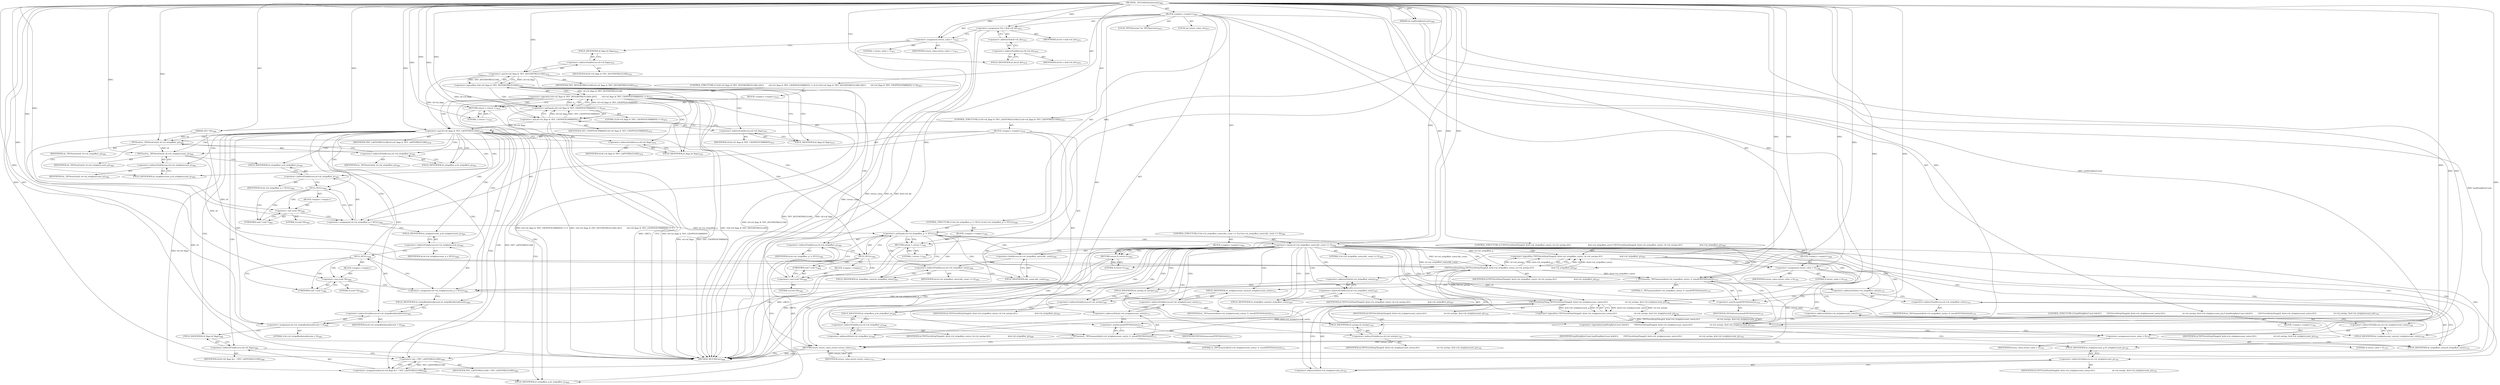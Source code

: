 digraph "_TIFFFillStrilesInternal" {  
"98545" [label = <(METHOD,_TIFFFillStrilesInternal)<SUB>7668</SUB>> ]
"98546" [label = <(PARAM,TIFF *tif)<SUB>7668</SUB>> ]
"98547" [label = <(PARAM,int loadStripByteCount)<SUB>7668</SUB>> ]
"98548" [label = <(BLOCK,&lt;empty&gt;,&lt;empty&gt;)<SUB>7669</SUB>> ]
"98549" [label = <(LOCAL,TIFFDirectory* td: TIFFDirectory)<SUB>7670</SUB>> ]
"98550" [label = <(&lt;operator&gt;.assignment,*td = &amp;tif-&gt;tif_dir)<SUB>7670</SUB>> ]
"98551" [label = <(IDENTIFIER,td,*td = &amp;tif-&gt;tif_dir)<SUB>7670</SUB>> ]
"98552" [label = <(&lt;operator&gt;.addressOf,&amp;tif-&gt;tif_dir)<SUB>7670</SUB>> ]
"98553" [label = <(&lt;operator&gt;.indirectFieldAccess,tif-&gt;tif_dir)<SUB>7670</SUB>> ]
"98554" [label = <(IDENTIFIER,tif,*td = &amp;tif-&gt;tif_dir)<SUB>7670</SUB>> ]
"98555" [label = <(FIELD_IDENTIFIER,tif_dir,tif_dir)<SUB>7670</SUB>> ]
"98556" [label = <(LOCAL,int return_value: int)<SUB>7671</SUB>> ]
"98557" [label = <(&lt;operator&gt;.assignment,return_value = 1)<SUB>7671</SUB>> ]
"98558" [label = <(IDENTIFIER,return_value,return_value = 1)<SUB>7671</SUB>> ]
"98559" [label = <(LITERAL,1,return_value = 1)<SUB>7671</SUB>> ]
"98560" [label = <(CONTROL_STRUCTURE,if (!(tif-&gt;tif_flags &amp; TIFF_DEFERSTRILELOAD) ||\012        (tif-&gt;tif_flags &amp; TIFF_CHOPPEDUPARRAYS) != 0),if (!(tif-&gt;tif_flags &amp; TIFF_DEFERSTRILELOAD) ||\012        (tif-&gt;tif_flags &amp; TIFF_CHOPPEDUPARRAYS) != 0))<SUB>7674</SUB>> ]
"98561" [label = <(&lt;operator&gt;.logicalOr,!(tif-&gt;tif_flags &amp; TIFF_DEFERSTRILELOAD) ||\012        (tif-&gt;tif_flags &amp; TIFF_CHOPPEDUPARRAYS) != 0)<SUB>7674</SUB>> ]
"98562" [label = <(&lt;operator&gt;.logicalNot,!(tif-&gt;tif_flags &amp; TIFF_DEFERSTRILELOAD))<SUB>7674</SUB>> ]
"98563" [label = <(&lt;operator&gt;.and,tif-&gt;tif_flags &amp; TIFF_DEFERSTRILELOAD)<SUB>7674</SUB>> ]
"98564" [label = <(&lt;operator&gt;.indirectFieldAccess,tif-&gt;tif_flags)<SUB>7674</SUB>> ]
"98565" [label = <(IDENTIFIER,tif,tif-&gt;tif_flags &amp; TIFF_DEFERSTRILELOAD)<SUB>7674</SUB>> ]
"98566" [label = <(FIELD_IDENTIFIER,tif_flags,tif_flags)<SUB>7674</SUB>> ]
"98567" [label = <(IDENTIFIER,TIFF_DEFERSTRILELOAD,tif-&gt;tif_flags &amp; TIFF_DEFERSTRILELOAD)<SUB>7674</SUB>> ]
"98568" [label = <(&lt;operator&gt;.notEquals,(tif-&gt;tif_flags &amp; TIFF_CHOPPEDUPARRAYS) != 0)<SUB>7675</SUB>> ]
"98569" [label = <(&lt;operator&gt;.and,tif-&gt;tif_flags &amp; TIFF_CHOPPEDUPARRAYS)<SUB>7675</SUB>> ]
"98570" [label = <(&lt;operator&gt;.indirectFieldAccess,tif-&gt;tif_flags)<SUB>7675</SUB>> ]
"98571" [label = <(IDENTIFIER,tif,tif-&gt;tif_flags &amp; TIFF_CHOPPEDUPARRAYS)<SUB>7675</SUB>> ]
"98572" [label = <(FIELD_IDENTIFIER,tif_flags,tif_flags)<SUB>7675</SUB>> ]
"98573" [label = <(IDENTIFIER,TIFF_CHOPPEDUPARRAYS,tif-&gt;tif_flags &amp; TIFF_CHOPPEDUPARRAYS)<SUB>7675</SUB>> ]
"98574" [label = <(LITERAL,0,(tif-&gt;tif_flags &amp; TIFF_CHOPPEDUPARRAYS) != 0)<SUB>7675</SUB>> ]
"98575" [label = <(BLOCK,&lt;empty&gt;,&lt;empty&gt;)<SUB>7676</SUB>> ]
"98576" [label = <(RETURN,return 1;,return 1;)<SUB>7676</SUB>> ]
"98577" [label = <(LITERAL,1,return 1;)<SUB>7676</SUB>> ]
"98578" [label = <(CONTROL_STRUCTURE,if (tif-&gt;tif_flags &amp; TIFF_LAZYSTRILELOAD),if (tif-&gt;tif_flags &amp; TIFF_LAZYSTRILELOAD))<SUB>7678</SUB>> ]
"98579" [label = <(&lt;operator&gt;.and,tif-&gt;tif_flags &amp; TIFF_LAZYSTRILELOAD)<SUB>7678</SUB>> ]
"98580" [label = <(&lt;operator&gt;.indirectFieldAccess,tif-&gt;tif_flags)<SUB>7678</SUB>> ]
"98581" [label = <(IDENTIFIER,tif,tif-&gt;tif_flags &amp; TIFF_LAZYSTRILELOAD)<SUB>7678</SUB>> ]
"98582" [label = <(FIELD_IDENTIFIER,tif_flags,tif_flags)<SUB>7678</SUB>> ]
"98583" [label = <(IDENTIFIER,TIFF_LAZYSTRILELOAD,tif-&gt;tif_flags &amp; TIFF_LAZYSTRILELOAD)<SUB>7678</SUB>> ]
"98584" [label = <(BLOCK,&lt;empty&gt;,&lt;empty&gt;)<SUB>7679</SUB>> ]
"98585" [label = <(_TIFFfreeExt,_TIFFfreeExt(tif, td-&gt;td_stripoffset_p))<SUB>7681</SUB>> ]
"98586" [label = <(IDENTIFIER,tif,_TIFFfreeExt(tif, td-&gt;td_stripoffset_p))<SUB>7681</SUB>> ]
"98587" [label = <(&lt;operator&gt;.indirectFieldAccess,td-&gt;td_stripoffset_p)<SUB>7681</SUB>> ]
"98588" [label = <(IDENTIFIER,td,_TIFFfreeExt(tif, td-&gt;td_stripoffset_p))<SUB>7681</SUB>> ]
"98589" [label = <(FIELD_IDENTIFIER,td_stripoffset_p,td_stripoffset_p)<SUB>7681</SUB>> ]
"98590" [label = <(_TIFFfreeExt,_TIFFfreeExt(tif, td-&gt;td_stripbytecount_p))<SUB>7682</SUB>> ]
"98591" [label = <(IDENTIFIER,tif,_TIFFfreeExt(tif, td-&gt;td_stripbytecount_p))<SUB>7682</SUB>> ]
"98592" [label = <(&lt;operator&gt;.indirectFieldAccess,td-&gt;td_stripbytecount_p)<SUB>7682</SUB>> ]
"98593" [label = <(IDENTIFIER,td,_TIFFfreeExt(tif, td-&gt;td_stripbytecount_p))<SUB>7682</SUB>> ]
"98594" [label = <(FIELD_IDENTIFIER,td_stripbytecount_p,td_stripbytecount_p)<SUB>7682</SUB>> ]
"98595" [label = <(&lt;operator&gt;.assignment,td-&gt;td_stripoffset_p = NULL)<SUB>7683</SUB>> ]
"98596" [label = <(&lt;operator&gt;.indirectFieldAccess,td-&gt;td_stripoffset_p)<SUB>7683</SUB>> ]
"98597" [label = <(IDENTIFIER,td,td-&gt;td_stripoffset_p = NULL)<SUB>7683</SUB>> ]
"98598" [label = <(FIELD_IDENTIFIER,td_stripoffset_p,td_stripoffset_p)<SUB>7683</SUB>> ]
"98599" [label = <(NULL,NULL)<SUB>7683</SUB>> ]
"98600" [label = <(BLOCK,&lt;empty&gt;,&lt;empty&gt;)> ]
"98601" [label = <(&lt;operator&gt;.cast,(void *)0)<SUB>7683</SUB>> ]
"98602" [label = <(UNKNOWN,void *,void *)<SUB>7683</SUB>> ]
"98603" [label = <(LITERAL,0,(void *)0)<SUB>7683</SUB>> ]
"98604" [label = <(&lt;operator&gt;.assignment,td-&gt;td_stripbytecount_p = NULL)<SUB>7684</SUB>> ]
"98605" [label = <(&lt;operator&gt;.indirectFieldAccess,td-&gt;td_stripbytecount_p)<SUB>7684</SUB>> ]
"98606" [label = <(IDENTIFIER,td,td-&gt;td_stripbytecount_p = NULL)<SUB>7684</SUB>> ]
"98607" [label = <(FIELD_IDENTIFIER,td_stripbytecount_p,td_stripbytecount_p)<SUB>7684</SUB>> ]
"98608" [label = <(NULL,NULL)<SUB>7684</SUB>> ]
"98609" [label = <(BLOCK,&lt;empty&gt;,&lt;empty&gt;)> ]
"98610" [label = <(&lt;operator&gt;.cast,(void *)0)<SUB>7684</SUB>> ]
"98611" [label = <(UNKNOWN,void *,void *)<SUB>7684</SUB>> ]
"98612" [label = <(LITERAL,0,(void *)0)<SUB>7684</SUB>> ]
"98613" [label = <(&lt;operator&gt;.assignment,td-&gt;td_stripoffsetbyteallocsize = 0)<SUB>7685</SUB>> ]
"98614" [label = <(&lt;operator&gt;.indirectFieldAccess,td-&gt;td_stripoffsetbyteallocsize)<SUB>7685</SUB>> ]
"98615" [label = <(IDENTIFIER,td,td-&gt;td_stripoffsetbyteallocsize = 0)<SUB>7685</SUB>> ]
"98616" [label = <(FIELD_IDENTIFIER,td_stripoffsetbyteallocsize,td_stripoffsetbyteallocsize)<SUB>7685</SUB>> ]
"98617" [label = <(LITERAL,0,td-&gt;td_stripoffsetbyteallocsize = 0)<SUB>7685</SUB>> ]
"98618" [label = <(&lt;operators&gt;.assignmentAnd,tif-&gt;tif_flags &amp;= ~TIFF_LAZYSTRILELOAD)<SUB>7686</SUB>> ]
"98619" [label = <(&lt;operator&gt;.indirectFieldAccess,tif-&gt;tif_flags)<SUB>7686</SUB>> ]
"98620" [label = <(IDENTIFIER,tif,tif-&gt;tif_flags &amp;= ~TIFF_LAZYSTRILELOAD)<SUB>7686</SUB>> ]
"98621" [label = <(FIELD_IDENTIFIER,tif_flags,tif_flags)<SUB>7686</SUB>> ]
"98622" [label = <(&lt;operator&gt;.not,~TIFF_LAZYSTRILELOAD)<SUB>7686</SUB>> ]
"98623" [label = <(IDENTIFIER,TIFF_LAZYSTRILELOAD,~TIFF_LAZYSTRILELOAD)<SUB>7686</SUB>> ]
"98624" [label = <(CONTROL_STRUCTURE,if (td-&gt;td_stripoffset_p != NULL),if (td-&gt;td_stripoffset_p != NULL))<SUB>7690</SUB>> ]
"98625" [label = <(&lt;operator&gt;.notEquals,td-&gt;td_stripoffset_p != NULL)<SUB>7690</SUB>> ]
"98626" [label = <(&lt;operator&gt;.indirectFieldAccess,td-&gt;td_stripoffset_p)<SUB>7690</SUB>> ]
"98627" [label = <(IDENTIFIER,td,td-&gt;td_stripoffset_p != NULL)<SUB>7690</SUB>> ]
"98628" [label = <(FIELD_IDENTIFIER,td_stripoffset_p,td_stripoffset_p)<SUB>7690</SUB>> ]
"98629" [label = <(NULL,NULL)<SUB>7690</SUB>> ]
"98630" [label = <(BLOCK,&lt;empty&gt;,&lt;empty&gt;)> ]
"98631" [label = <(&lt;operator&gt;.cast,(void *)0)<SUB>7690</SUB>> ]
"98632" [label = <(UNKNOWN,void *,void *)<SUB>7690</SUB>> ]
"98633" [label = <(LITERAL,0,(void *)0)<SUB>7690</SUB>> ]
"98634" [label = <(BLOCK,&lt;empty&gt;,&lt;empty&gt;)<SUB>7691</SUB>> ]
"98635" [label = <(RETURN,return 1;,return 1;)<SUB>7691</SUB>> ]
"98636" [label = <(LITERAL,1,return 1;)<SUB>7691</SUB>> ]
"98637" [label = <(CONTROL_STRUCTURE,if (td-&gt;td_stripoffset_entry.tdir_count == 0),if (td-&gt;td_stripoffset_entry.tdir_count == 0))<SUB>7694</SUB>> ]
"98638" [label = <(&lt;operator&gt;.equals,td-&gt;td_stripoffset_entry.tdir_count == 0)<SUB>7694</SUB>> ]
"98639" [label = <(&lt;operator&gt;.fieldAccess,td-&gt;td_stripoffset_entry.tdir_count)<SUB>7694</SUB>> ]
"98640" [label = <(&lt;operator&gt;.indirectFieldAccess,td-&gt;td_stripoffset_entry)<SUB>7694</SUB>> ]
"98641" [label = <(IDENTIFIER,td,td-&gt;td_stripoffset_entry.tdir_count == 0)<SUB>7694</SUB>> ]
"98642" [label = <(FIELD_IDENTIFIER,td_stripoffset_entry,td_stripoffset_entry)<SUB>7694</SUB>> ]
"98643" [label = <(FIELD_IDENTIFIER,tdir_count,tdir_count)<SUB>7694</SUB>> ]
"98644" [label = <(LITERAL,0,td-&gt;td_stripoffset_entry.tdir_count == 0)<SUB>7694</SUB>> ]
"98645" [label = <(BLOCK,&lt;empty&gt;,&lt;empty&gt;)<SUB>7695</SUB>> ]
"98646" [label = <(RETURN,return 0;,return 0;)<SUB>7695</SUB>> ]
"98647" [label = <(LITERAL,0,return 0;)<SUB>7695</SUB>> ]
"98648" [label = <(CONTROL_STRUCTURE,if (!TIFFFetchStripThing(tif, &amp;(td-&gt;td_stripoffset_entry), td-&gt;td_nstrips,\012                             &amp;td-&gt;td_stripoffset_p)),if (!TIFFFetchStripThing(tif, &amp;(td-&gt;td_stripoffset_entry), td-&gt;td_nstrips,\012                             &amp;td-&gt;td_stripoffset_p)))<SUB>7697</SUB>> ]
"98649" [label = <(&lt;operator&gt;.logicalNot,!TIFFFetchStripThing(tif, &amp;(td-&gt;td_stripoffset_entry), td-&gt;td_nstrips,\012                             &amp;td-&gt;td_stripoffset_p))<SUB>7697</SUB>> ]
"98650" [label = <(TIFFFetchStripThing,TIFFFetchStripThing(tif, &amp;(td-&gt;td_stripoffset_entry), td-&gt;td_nstrips,\012                             &amp;td-&gt;td_stripoffset_p))<SUB>7697</SUB>> ]
"98651" [label = <(IDENTIFIER,tif,TIFFFetchStripThing(tif, &amp;(td-&gt;td_stripoffset_entry), td-&gt;td_nstrips,\012                             &amp;td-&gt;td_stripoffset_p))<SUB>7697</SUB>> ]
"98652" [label = <(&lt;operator&gt;.addressOf,&amp;(td-&gt;td_stripoffset_entry))<SUB>7697</SUB>> ]
"98653" [label = <(&lt;operator&gt;.indirectFieldAccess,td-&gt;td_stripoffset_entry)<SUB>7697</SUB>> ]
"98654" [label = <(IDENTIFIER,td,TIFFFetchStripThing(tif, &amp;(td-&gt;td_stripoffset_entry), td-&gt;td_nstrips,\012                             &amp;td-&gt;td_stripoffset_p))<SUB>7697</SUB>> ]
"98655" [label = <(FIELD_IDENTIFIER,td_stripoffset_entry,td_stripoffset_entry)<SUB>7697</SUB>> ]
"98656" [label = <(&lt;operator&gt;.indirectFieldAccess,td-&gt;td_nstrips)<SUB>7697</SUB>> ]
"98657" [label = <(IDENTIFIER,td,TIFFFetchStripThing(tif, &amp;(td-&gt;td_stripoffset_entry), td-&gt;td_nstrips,\012                             &amp;td-&gt;td_stripoffset_p))<SUB>7697</SUB>> ]
"98658" [label = <(FIELD_IDENTIFIER,td_nstrips,td_nstrips)<SUB>7697</SUB>> ]
"98659" [label = <(&lt;operator&gt;.addressOf,&amp;td-&gt;td_stripoffset_p)<SUB>7698</SUB>> ]
"98660" [label = <(&lt;operator&gt;.indirectFieldAccess,td-&gt;td_stripoffset_p)<SUB>7698</SUB>> ]
"98661" [label = <(IDENTIFIER,td,TIFFFetchStripThing(tif, &amp;(td-&gt;td_stripoffset_entry), td-&gt;td_nstrips,\012                             &amp;td-&gt;td_stripoffset_p))<SUB>7698</SUB>> ]
"98662" [label = <(FIELD_IDENTIFIER,td_stripoffset_p,td_stripoffset_p)<SUB>7698</SUB>> ]
"98663" [label = <(BLOCK,&lt;empty&gt;,&lt;empty&gt;)<SUB>7699</SUB>> ]
"98664" [label = <(&lt;operator&gt;.assignment,return_value = 0)<SUB>7700</SUB>> ]
"98665" [label = <(IDENTIFIER,return_value,return_value = 0)<SUB>7700</SUB>> ]
"98666" [label = <(LITERAL,0,return_value = 0)<SUB>7700</SUB>> ]
"98667" [label = <(CONTROL_STRUCTURE,if (loadStripByteCount &amp;&amp;\012        !TIFFFetchStripThing(tif, &amp;(td-&gt;td_stripbytecount_entry),\012                             td-&gt;td_nstrips, &amp;td-&gt;td_stripbytecount_p)),if (loadStripByteCount &amp;&amp;\012        !TIFFFetchStripThing(tif, &amp;(td-&gt;td_stripbytecount_entry),\012                             td-&gt;td_nstrips, &amp;td-&gt;td_stripbytecount_p)))<SUB>7703</SUB>> ]
"98668" [label = <(&lt;operator&gt;.logicalAnd,loadStripByteCount &amp;&amp;\012        !TIFFFetchStripThing(tif, &amp;(td-&gt;td_stripbytecount_entry),\012                             td-&gt;td_nstrips, &amp;td-&gt;td_stripbytecount_p))<SUB>7703</SUB>> ]
"98669" [label = <(IDENTIFIER,loadStripByteCount,loadStripByteCount &amp;&amp;\012        !TIFFFetchStripThing(tif, &amp;(td-&gt;td_stripbytecount_entry),\012                             td-&gt;td_nstrips, &amp;td-&gt;td_stripbytecount_p))<SUB>7703</SUB>> ]
"98670" [label = <(&lt;operator&gt;.logicalNot,!TIFFFetchStripThing(tif, &amp;(td-&gt;td_stripbytecount_entry),\012                             td-&gt;td_nstrips, &amp;td-&gt;td_stripbytecount_p))<SUB>7704</SUB>> ]
"98671" [label = <(TIFFFetchStripThing,TIFFFetchStripThing(tif, &amp;(td-&gt;td_stripbytecount_entry),\012                             td-&gt;td_nstrips, &amp;td-&gt;td_stripbytecount_p))<SUB>7704</SUB>> ]
"98672" [label = <(IDENTIFIER,tif,TIFFFetchStripThing(tif, &amp;(td-&gt;td_stripbytecount_entry),\012                             td-&gt;td_nstrips, &amp;td-&gt;td_stripbytecount_p))<SUB>7704</SUB>> ]
"98673" [label = <(&lt;operator&gt;.addressOf,&amp;(td-&gt;td_stripbytecount_entry))<SUB>7704</SUB>> ]
"98674" [label = <(&lt;operator&gt;.indirectFieldAccess,td-&gt;td_stripbytecount_entry)<SUB>7704</SUB>> ]
"98675" [label = <(IDENTIFIER,td,TIFFFetchStripThing(tif, &amp;(td-&gt;td_stripbytecount_entry),\012                             td-&gt;td_nstrips, &amp;td-&gt;td_stripbytecount_p))<SUB>7704</SUB>> ]
"98676" [label = <(FIELD_IDENTIFIER,td_stripbytecount_entry,td_stripbytecount_entry)<SUB>7704</SUB>> ]
"98677" [label = <(&lt;operator&gt;.indirectFieldAccess,td-&gt;td_nstrips)<SUB>7705</SUB>> ]
"98678" [label = <(IDENTIFIER,td,TIFFFetchStripThing(tif, &amp;(td-&gt;td_stripbytecount_entry),\012                             td-&gt;td_nstrips, &amp;td-&gt;td_stripbytecount_p))<SUB>7705</SUB>> ]
"98679" [label = <(FIELD_IDENTIFIER,td_nstrips,td_nstrips)<SUB>7705</SUB>> ]
"98680" [label = <(&lt;operator&gt;.addressOf,&amp;td-&gt;td_stripbytecount_p)<SUB>7705</SUB>> ]
"98681" [label = <(&lt;operator&gt;.indirectFieldAccess,td-&gt;td_stripbytecount_p)<SUB>7705</SUB>> ]
"98682" [label = <(IDENTIFIER,td,TIFFFetchStripThing(tif, &amp;(td-&gt;td_stripbytecount_entry),\012                             td-&gt;td_nstrips, &amp;td-&gt;td_stripbytecount_p))<SUB>7705</SUB>> ]
"98683" [label = <(FIELD_IDENTIFIER,td_stripbytecount_p,td_stripbytecount_p)<SUB>7705</SUB>> ]
"98684" [label = <(BLOCK,&lt;empty&gt;,&lt;empty&gt;)<SUB>7706</SUB>> ]
"98685" [label = <(&lt;operator&gt;.assignment,return_value = 0)<SUB>7707</SUB>> ]
"98686" [label = <(IDENTIFIER,return_value,return_value = 0)<SUB>7707</SUB>> ]
"98687" [label = <(LITERAL,0,return_value = 0)<SUB>7707</SUB>> ]
"98688" [label = <(_TIFFmemset,_TIFFmemset(&amp;(td-&gt;td_stripoffset_entry), 0, sizeof(TIFFDirEntry)))<SUB>7710</SUB>> ]
"98689" [label = <(&lt;operator&gt;.addressOf,&amp;(td-&gt;td_stripoffset_entry))<SUB>7710</SUB>> ]
"98690" [label = <(&lt;operator&gt;.indirectFieldAccess,td-&gt;td_stripoffset_entry)<SUB>7710</SUB>> ]
"98691" [label = <(IDENTIFIER,td,_TIFFmemset(&amp;(td-&gt;td_stripoffset_entry), 0, sizeof(TIFFDirEntry)))<SUB>7710</SUB>> ]
"98692" [label = <(FIELD_IDENTIFIER,td_stripoffset_entry,td_stripoffset_entry)<SUB>7710</SUB>> ]
"98693" [label = <(LITERAL,0,_TIFFmemset(&amp;(td-&gt;td_stripoffset_entry), 0, sizeof(TIFFDirEntry)))<SUB>7710</SUB>> ]
"98694" [label = <(&lt;operator&gt;.sizeOf,sizeof(TIFFDirEntry))<SUB>7710</SUB>> ]
"98695" [label = <(IDENTIFIER,TIFFDirEntry,sizeof(TIFFDirEntry))<SUB>7710</SUB>> ]
"98696" [label = <(_TIFFmemset,_TIFFmemset(&amp;(td-&gt;td_stripbytecount_entry), 0, sizeof(TIFFDirEntry)))<SUB>7711</SUB>> ]
"98697" [label = <(&lt;operator&gt;.addressOf,&amp;(td-&gt;td_stripbytecount_entry))<SUB>7711</SUB>> ]
"98698" [label = <(&lt;operator&gt;.indirectFieldAccess,td-&gt;td_stripbytecount_entry)<SUB>7711</SUB>> ]
"98699" [label = <(IDENTIFIER,td,_TIFFmemset(&amp;(td-&gt;td_stripbytecount_entry), 0, sizeof(TIFFDirEntry)))<SUB>7711</SUB>> ]
"98700" [label = <(FIELD_IDENTIFIER,td_stripbytecount_entry,td_stripbytecount_entry)<SUB>7711</SUB>> ]
"98701" [label = <(LITERAL,0,_TIFFmemset(&amp;(td-&gt;td_stripbytecount_entry), 0, sizeof(TIFFDirEntry)))<SUB>7711</SUB>> ]
"98702" [label = <(&lt;operator&gt;.sizeOf,sizeof(TIFFDirEntry))<SUB>7711</SUB>> ]
"98703" [label = <(IDENTIFIER,TIFFDirEntry,sizeof(TIFFDirEntry))<SUB>7711</SUB>> ]
"98704" [label = <(RETURN,return return_value;,return return_value;)<SUB>7731</SUB>> ]
"98705" [label = <(IDENTIFIER,return_value,return return_value;)<SUB>7731</SUB>> ]
"98706" [label = <(METHOD_RETURN,int)<SUB>7668</SUB>> ]
  "98545" -> "98546"  [ label = "AST: "] 
  "98545" -> "98547"  [ label = "AST: "] 
  "98545" -> "98548"  [ label = "AST: "] 
  "98545" -> "98706"  [ label = "AST: "] 
  "98548" -> "98549"  [ label = "AST: "] 
  "98548" -> "98550"  [ label = "AST: "] 
  "98548" -> "98556"  [ label = "AST: "] 
  "98548" -> "98557"  [ label = "AST: "] 
  "98548" -> "98560"  [ label = "AST: "] 
  "98548" -> "98578"  [ label = "AST: "] 
  "98548" -> "98624"  [ label = "AST: "] 
  "98548" -> "98637"  [ label = "AST: "] 
  "98548" -> "98648"  [ label = "AST: "] 
  "98548" -> "98667"  [ label = "AST: "] 
  "98548" -> "98688"  [ label = "AST: "] 
  "98548" -> "98696"  [ label = "AST: "] 
  "98548" -> "98704"  [ label = "AST: "] 
  "98550" -> "98551"  [ label = "AST: "] 
  "98550" -> "98552"  [ label = "AST: "] 
  "98552" -> "98553"  [ label = "AST: "] 
  "98553" -> "98554"  [ label = "AST: "] 
  "98553" -> "98555"  [ label = "AST: "] 
  "98557" -> "98558"  [ label = "AST: "] 
  "98557" -> "98559"  [ label = "AST: "] 
  "98560" -> "98561"  [ label = "AST: "] 
  "98560" -> "98575"  [ label = "AST: "] 
  "98561" -> "98562"  [ label = "AST: "] 
  "98561" -> "98568"  [ label = "AST: "] 
  "98562" -> "98563"  [ label = "AST: "] 
  "98563" -> "98564"  [ label = "AST: "] 
  "98563" -> "98567"  [ label = "AST: "] 
  "98564" -> "98565"  [ label = "AST: "] 
  "98564" -> "98566"  [ label = "AST: "] 
  "98568" -> "98569"  [ label = "AST: "] 
  "98568" -> "98574"  [ label = "AST: "] 
  "98569" -> "98570"  [ label = "AST: "] 
  "98569" -> "98573"  [ label = "AST: "] 
  "98570" -> "98571"  [ label = "AST: "] 
  "98570" -> "98572"  [ label = "AST: "] 
  "98575" -> "98576"  [ label = "AST: "] 
  "98576" -> "98577"  [ label = "AST: "] 
  "98578" -> "98579"  [ label = "AST: "] 
  "98578" -> "98584"  [ label = "AST: "] 
  "98579" -> "98580"  [ label = "AST: "] 
  "98579" -> "98583"  [ label = "AST: "] 
  "98580" -> "98581"  [ label = "AST: "] 
  "98580" -> "98582"  [ label = "AST: "] 
  "98584" -> "98585"  [ label = "AST: "] 
  "98584" -> "98590"  [ label = "AST: "] 
  "98584" -> "98595"  [ label = "AST: "] 
  "98584" -> "98604"  [ label = "AST: "] 
  "98584" -> "98613"  [ label = "AST: "] 
  "98584" -> "98618"  [ label = "AST: "] 
  "98585" -> "98586"  [ label = "AST: "] 
  "98585" -> "98587"  [ label = "AST: "] 
  "98587" -> "98588"  [ label = "AST: "] 
  "98587" -> "98589"  [ label = "AST: "] 
  "98590" -> "98591"  [ label = "AST: "] 
  "98590" -> "98592"  [ label = "AST: "] 
  "98592" -> "98593"  [ label = "AST: "] 
  "98592" -> "98594"  [ label = "AST: "] 
  "98595" -> "98596"  [ label = "AST: "] 
  "98595" -> "98599"  [ label = "AST: "] 
  "98596" -> "98597"  [ label = "AST: "] 
  "98596" -> "98598"  [ label = "AST: "] 
  "98599" -> "98600"  [ label = "AST: "] 
  "98600" -> "98601"  [ label = "AST: "] 
  "98601" -> "98602"  [ label = "AST: "] 
  "98601" -> "98603"  [ label = "AST: "] 
  "98604" -> "98605"  [ label = "AST: "] 
  "98604" -> "98608"  [ label = "AST: "] 
  "98605" -> "98606"  [ label = "AST: "] 
  "98605" -> "98607"  [ label = "AST: "] 
  "98608" -> "98609"  [ label = "AST: "] 
  "98609" -> "98610"  [ label = "AST: "] 
  "98610" -> "98611"  [ label = "AST: "] 
  "98610" -> "98612"  [ label = "AST: "] 
  "98613" -> "98614"  [ label = "AST: "] 
  "98613" -> "98617"  [ label = "AST: "] 
  "98614" -> "98615"  [ label = "AST: "] 
  "98614" -> "98616"  [ label = "AST: "] 
  "98618" -> "98619"  [ label = "AST: "] 
  "98618" -> "98622"  [ label = "AST: "] 
  "98619" -> "98620"  [ label = "AST: "] 
  "98619" -> "98621"  [ label = "AST: "] 
  "98622" -> "98623"  [ label = "AST: "] 
  "98624" -> "98625"  [ label = "AST: "] 
  "98624" -> "98634"  [ label = "AST: "] 
  "98625" -> "98626"  [ label = "AST: "] 
  "98625" -> "98629"  [ label = "AST: "] 
  "98626" -> "98627"  [ label = "AST: "] 
  "98626" -> "98628"  [ label = "AST: "] 
  "98629" -> "98630"  [ label = "AST: "] 
  "98630" -> "98631"  [ label = "AST: "] 
  "98631" -> "98632"  [ label = "AST: "] 
  "98631" -> "98633"  [ label = "AST: "] 
  "98634" -> "98635"  [ label = "AST: "] 
  "98635" -> "98636"  [ label = "AST: "] 
  "98637" -> "98638"  [ label = "AST: "] 
  "98637" -> "98645"  [ label = "AST: "] 
  "98638" -> "98639"  [ label = "AST: "] 
  "98638" -> "98644"  [ label = "AST: "] 
  "98639" -> "98640"  [ label = "AST: "] 
  "98639" -> "98643"  [ label = "AST: "] 
  "98640" -> "98641"  [ label = "AST: "] 
  "98640" -> "98642"  [ label = "AST: "] 
  "98645" -> "98646"  [ label = "AST: "] 
  "98646" -> "98647"  [ label = "AST: "] 
  "98648" -> "98649"  [ label = "AST: "] 
  "98648" -> "98663"  [ label = "AST: "] 
  "98649" -> "98650"  [ label = "AST: "] 
  "98650" -> "98651"  [ label = "AST: "] 
  "98650" -> "98652"  [ label = "AST: "] 
  "98650" -> "98656"  [ label = "AST: "] 
  "98650" -> "98659"  [ label = "AST: "] 
  "98652" -> "98653"  [ label = "AST: "] 
  "98653" -> "98654"  [ label = "AST: "] 
  "98653" -> "98655"  [ label = "AST: "] 
  "98656" -> "98657"  [ label = "AST: "] 
  "98656" -> "98658"  [ label = "AST: "] 
  "98659" -> "98660"  [ label = "AST: "] 
  "98660" -> "98661"  [ label = "AST: "] 
  "98660" -> "98662"  [ label = "AST: "] 
  "98663" -> "98664"  [ label = "AST: "] 
  "98664" -> "98665"  [ label = "AST: "] 
  "98664" -> "98666"  [ label = "AST: "] 
  "98667" -> "98668"  [ label = "AST: "] 
  "98667" -> "98684"  [ label = "AST: "] 
  "98668" -> "98669"  [ label = "AST: "] 
  "98668" -> "98670"  [ label = "AST: "] 
  "98670" -> "98671"  [ label = "AST: "] 
  "98671" -> "98672"  [ label = "AST: "] 
  "98671" -> "98673"  [ label = "AST: "] 
  "98671" -> "98677"  [ label = "AST: "] 
  "98671" -> "98680"  [ label = "AST: "] 
  "98673" -> "98674"  [ label = "AST: "] 
  "98674" -> "98675"  [ label = "AST: "] 
  "98674" -> "98676"  [ label = "AST: "] 
  "98677" -> "98678"  [ label = "AST: "] 
  "98677" -> "98679"  [ label = "AST: "] 
  "98680" -> "98681"  [ label = "AST: "] 
  "98681" -> "98682"  [ label = "AST: "] 
  "98681" -> "98683"  [ label = "AST: "] 
  "98684" -> "98685"  [ label = "AST: "] 
  "98685" -> "98686"  [ label = "AST: "] 
  "98685" -> "98687"  [ label = "AST: "] 
  "98688" -> "98689"  [ label = "AST: "] 
  "98688" -> "98693"  [ label = "AST: "] 
  "98688" -> "98694"  [ label = "AST: "] 
  "98689" -> "98690"  [ label = "AST: "] 
  "98690" -> "98691"  [ label = "AST: "] 
  "98690" -> "98692"  [ label = "AST: "] 
  "98694" -> "98695"  [ label = "AST: "] 
  "98696" -> "98697"  [ label = "AST: "] 
  "98696" -> "98701"  [ label = "AST: "] 
  "98696" -> "98702"  [ label = "AST: "] 
  "98697" -> "98698"  [ label = "AST: "] 
  "98698" -> "98699"  [ label = "AST: "] 
  "98698" -> "98700"  [ label = "AST: "] 
  "98702" -> "98703"  [ label = "AST: "] 
  "98704" -> "98705"  [ label = "AST: "] 
  "98550" -> "98557"  [ label = "CFG: "] 
  "98557" -> "98566"  [ label = "CFG: "] 
  "98688" -> "98700"  [ label = "CFG: "] 
  "98696" -> "98704"  [ label = "CFG: "] 
  "98704" -> "98706"  [ label = "CFG: "] 
  "98552" -> "98550"  [ label = "CFG: "] 
  "98561" -> "98576"  [ label = "CFG: "] 
  "98561" -> "98582"  [ label = "CFG: "] 
  "98579" -> "98589"  [ label = "CFG: "] 
  "98579" -> "98628"  [ label = "CFG: "] 
  "98625" -> "98635"  [ label = "CFG: "] 
  "98625" -> "98642"  [ label = "CFG: "] 
  "98638" -> "98646"  [ label = "CFG: "] 
  "98638" -> "98655"  [ label = "CFG: "] 
  "98649" -> "98664"  [ label = "CFG: "] 
  "98649" -> "98668"  [ label = "CFG: "] 
  "98649" -> "98676"  [ label = "CFG: "] 
  "98668" -> "98685"  [ label = "CFG: "] 
  "98668" -> "98692"  [ label = "CFG: "] 
  "98689" -> "98694"  [ label = "CFG: "] 
  "98694" -> "98688"  [ label = "CFG: "] 
  "98697" -> "98702"  [ label = "CFG: "] 
  "98702" -> "98696"  [ label = "CFG: "] 
  "98553" -> "98552"  [ label = "CFG: "] 
  "98562" -> "98561"  [ label = "CFG: "] 
  "98562" -> "98572"  [ label = "CFG: "] 
  "98568" -> "98561"  [ label = "CFG: "] 
  "98576" -> "98706"  [ label = "CFG: "] 
  "98580" -> "98579"  [ label = "CFG: "] 
  "98585" -> "98594"  [ label = "CFG: "] 
  "98590" -> "98598"  [ label = "CFG: "] 
  "98595" -> "98607"  [ label = "CFG: "] 
  "98604" -> "98616"  [ label = "CFG: "] 
  "98613" -> "98621"  [ label = "CFG: "] 
  "98618" -> "98628"  [ label = "CFG: "] 
  "98626" -> "98629"  [ label = "CFG: "] 
  "98629" -> "98632"  [ label = "CFG: "] 
  "98629" -> "98625"  [ label = "CFG: "] 
  "98635" -> "98706"  [ label = "CFG: "] 
  "98639" -> "98638"  [ label = "CFG: "] 
  "98646" -> "98706"  [ label = "CFG: "] 
  "98650" -> "98649"  [ label = "CFG: "] 
  "98664" -> "98668"  [ label = "CFG: "] 
  "98664" -> "98676"  [ label = "CFG: "] 
  "98670" -> "98668"  [ label = "CFG: "] 
  "98685" -> "98692"  [ label = "CFG: "] 
  "98690" -> "98689"  [ label = "CFG: "] 
  "98698" -> "98697"  [ label = "CFG: "] 
  "98555" -> "98553"  [ label = "CFG: "] 
  "98563" -> "98562"  [ label = "CFG: "] 
  "98569" -> "98568"  [ label = "CFG: "] 
  "98582" -> "98580"  [ label = "CFG: "] 
  "98587" -> "98585"  [ label = "CFG: "] 
  "98592" -> "98590"  [ label = "CFG: "] 
  "98596" -> "98599"  [ label = "CFG: "] 
  "98599" -> "98602"  [ label = "CFG: "] 
  "98599" -> "98595"  [ label = "CFG: "] 
  "98605" -> "98608"  [ label = "CFG: "] 
  "98608" -> "98611"  [ label = "CFG: "] 
  "98608" -> "98604"  [ label = "CFG: "] 
  "98614" -> "98613"  [ label = "CFG: "] 
  "98619" -> "98622"  [ label = "CFG: "] 
  "98622" -> "98618"  [ label = "CFG: "] 
  "98628" -> "98626"  [ label = "CFG: "] 
  "98640" -> "98643"  [ label = "CFG: "] 
  "98643" -> "98639"  [ label = "CFG: "] 
  "98652" -> "98658"  [ label = "CFG: "] 
  "98656" -> "98662"  [ label = "CFG: "] 
  "98659" -> "98650"  [ label = "CFG: "] 
  "98671" -> "98670"  [ label = "CFG: "] 
  "98692" -> "98690"  [ label = "CFG: "] 
  "98700" -> "98698"  [ label = "CFG: "] 
  "98564" -> "98563"  [ label = "CFG: "] 
  "98570" -> "98569"  [ label = "CFG: "] 
  "98589" -> "98587"  [ label = "CFG: "] 
  "98594" -> "98592"  [ label = "CFG: "] 
  "98598" -> "98596"  [ label = "CFG: "] 
  "98607" -> "98605"  [ label = "CFG: "] 
  "98616" -> "98614"  [ label = "CFG: "] 
  "98621" -> "98619"  [ label = "CFG: "] 
  "98631" -> "98625"  [ label = "CFG: "] 
  "98642" -> "98640"  [ label = "CFG: "] 
  "98653" -> "98652"  [ label = "CFG: "] 
  "98658" -> "98656"  [ label = "CFG: "] 
  "98660" -> "98659"  [ label = "CFG: "] 
  "98673" -> "98679"  [ label = "CFG: "] 
  "98677" -> "98683"  [ label = "CFG: "] 
  "98680" -> "98671"  [ label = "CFG: "] 
  "98566" -> "98564"  [ label = "CFG: "] 
  "98572" -> "98570"  [ label = "CFG: "] 
  "98601" -> "98595"  [ label = "CFG: "] 
  "98610" -> "98604"  [ label = "CFG: "] 
  "98632" -> "98631"  [ label = "CFG: "] 
  "98655" -> "98653"  [ label = "CFG: "] 
  "98662" -> "98660"  [ label = "CFG: "] 
  "98674" -> "98673"  [ label = "CFG: "] 
  "98679" -> "98677"  [ label = "CFG: "] 
  "98681" -> "98680"  [ label = "CFG: "] 
  "98602" -> "98601"  [ label = "CFG: "] 
  "98611" -> "98610"  [ label = "CFG: "] 
  "98676" -> "98674"  [ label = "CFG: "] 
  "98683" -> "98681"  [ label = "CFG: "] 
  "98545" -> "98555"  [ label = "CFG: "] 
  "98646" -> "98706"  [ label = "DDG: &lt;RET&gt;"] 
  "98704" -> "98706"  [ label = "DDG: &lt;RET&gt;"] 
  "98576" -> "98706"  [ label = "DDG: &lt;RET&gt;"] 
  "98635" -> "98706"  [ label = "DDG: &lt;RET&gt;"] 
  "98546" -> "98706"  [ label = "DDG: tif"] 
  "98547" -> "98706"  [ label = "DDG: loadStripByteCount"] 
  "98550" -> "98706"  [ label = "DDG: td"] 
  "98550" -> "98706"  [ label = "DDG: &amp;tif-&gt;tif_dir"] 
  "98557" -> "98706"  [ label = "DDG: return_value"] 
  "98563" -> "98706"  [ label = "DDG: tif-&gt;tif_flags"] 
  "98562" -> "98706"  [ label = "DDG: tif-&gt;tif_flags &amp; TIFF_DEFERSTRILELOAD"] 
  "98561" -> "98706"  [ label = "DDG: !(tif-&gt;tif_flags &amp; TIFF_DEFERSTRILELOAD)"] 
  "98569" -> "98706"  [ label = "DDG: tif-&gt;tif_flags"] 
  "98568" -> "98706"  [ label = "DDG: tif-&gt;tif_flags &amp; TIFF_CHOPPEDUPARRAYS"] 
  "98561" -> "98706"  [ label = "DDG: (tif-&gt;tif_flags &amp; TIFF_CHOPPEDUPARRAYS) != 0"] 
  "98561" -> "98706"  [ label = "DDG: !(tif-&gt;tif_flags &amp; TIFF_DEFERSTRILELOAD) ||\012        (tif-&gt;tif_flags &amp; TIFF_CHOPPEDUPARRAYS) != 0"] 
  "98563" -> "98706"  [ label = "DDG: TIFF_DEFERSTRILELOAD"] 
  "98569" -> "98706"  [ label = "DDG: TIFF_CHOPPEDUPARRAYS"] 
  "98545" -> "98546"  [ label = "DDG: "] 
  "98545" -> "98547"  [ label = "DDG: "] 
  "98545" -> "98557"  [ label = "DDG: "] 
  "98705" -> "98704"  [ label = "DDG: return_value"] 
  "98664" -> "98704"  [ label = "DDG: return_value"] 
  "98557" -> "98704"  [ label = "DDG: return_value"] 
  "98685" -> "98704"  [ label = "DDG: return_value"] 
  "98545" -> "98550"  [ label = "DDG: "] 
  "98650" -> "98688"  [ label = "DDG: &amp;(td-&gt;td_stripoffset_entry)"] 
  "98638" -> "98688"  [ label = "DDG: td-&gt;td_stripoffset_entry.tdir_count"] 
  "98545" -> "98688"  [ label = "DDG: "] 
  "98671" -> "98696"  [ label = "DDG: &amp;(td-&gt;td_stripbytecount_entry)"] 
  "98545" -> "98696"  [ label = "DDG: "] 
  "98545" -> "98705"  [ label = "DDG: "] 
  "98562" -> "98561"  [ label = "DDG: tif-&gt;tif_flags &amp; TIFF_DEFERSTRILELOAD"] 
  "98568" -> "98561"  [ label = "DDG: tif-&gt;tif_flags &amp; TIFF_CHOPPEDUPARRAYS"] 
  "98568" -> "98561"  [ label = "DDG: 0"] 
  "98577" -> "98576"  [ label = "DDG: 1"] 
  "98545" -> "98576"  [ label = "DDG: "] 
  "98563" -> "98579"  [ label = "DDG: tif-&gt;tif_flags"] 
  "98569" -> "98579"  [ label = "DDG: tif-&gt;tif_flags"] 
  "98545" -> "98579"  [ label = "DDG: "] 
  "98545" -> "98595"  [ label = "DDG: "] 
  "98545" -> "98604"  [ label = "DDG: "] 
  "98545" -> "98613"  [ label = "DDG: "] 
  "98622" -> "98618"  [ label = "DDG: TIFF_LAZYSTRILELOAD"] 
  "98595" -> "98625"  [ label = "DDG: td-&gt;td_stripoffset_p"] 
  "98545" -> "98625"  [ label = "DDG: "] 
  "98636" -> "98635"  [ label = "DDG: 1"] 
  "98545" -> "98635"  [ label = "DDG: "] 
  "98545" -> "98638"  [ label = "DDG: "] 
  "98647" -> "98646"  [ label = "DDG: 0"] 
  "98545" -> "98646"  [ label = "DDG: "] 
  "98650" -> "98649"  [ label = "DDG: tif"] 
  "98650" -> "98649"  [ label = "DDG: &amp;(td-&gt;td_stripoffset_entry)"] 
  "98650" -> "98649"  [ label = "DDG: td-&gt;td_nstrips"] 
  "98650" -> "98649"  [ label = "DDG: &amp;td-&gt;td_stripoffset_p"] 
  "98545" -> "98664"  [ label = "DDG: "] 
  "98547" -> "98668"  [ label = "DDG: loadStripByteCount"] 
  "98545" -> "98668"  [ label = "DDG: "] 
  "98670" -> "98668"  [ label = "DDG: TIFFFetchStripThing(tif, &amp;(td-&gt;td_stripbytecount_entry),\012                             td-&gt;td_nstrips, &amp;td-&gt;td_stripbytecount_p)"] 
  "98545" -> "98685"  [ label = "DDG: "] 
  "98545" -> "98694"  [ label = "DDG: "] 
  "98545" -> "98702"  [ label = "DDG: "] 
  "98563" -> "98562"  [ label = "DDG: tif-&gt;tif_flags"] 
  "98563" -> "98562"  [ label = "DDG: TIFF_DEFERSTRILELOAD"] 
  "98569" -> "98568"  [ label = "DDG: tif-&gt;tif_flags"] 
  "98569" -> "98568"  [ label = "DDG: TIFF_CHOPPEDUPARRAYS"] 
  "98545" -> "98568"  [ label = "DDG: "] 
  "98545" -> "98577"  [ label = "DDG: "] 
  "98546" -> "98585"  [ label = "DDG: tif"] 
  "98545" -> "98585"  [ label = "DDG: "] 
  "98585" -> "98590"  [ label = "DDG: tif"] 
  "98545" -> "98590"  [ label = "DDG: "] 
  "98579" -> "98618"  [ label = "DDG: tif-&gt;tif_flags"] 
  "98545" -> "98636"  [ label = "DDG: "] 
  "98545" -> "98647"  [ label = "DDG: "] 
  "98590" -> "98650"  [ label = "DDG: tif"] 
  "98546" -> "98650"  [ label = "DDG: tif"] 
  "98545" -> "98650"  [ label = "DDG: "] 
  "98638" -> "98650"  [ label = "DDG: td-&gt;td_stripoffset_entry.tdir_count"] 
  "98625" -> "98650"  [ label = "DDG: td-&gt;td_stripoffset_p"] 
  "98671" -> "98670"  [ label = "DDG: tif"] 
  "98671" -> "98670"  [ label = "DDG: &amp;(td-&gt;td_stripbytecount_entry)"] 
  "98671" -> "98670"  [ label = "DDG: td-&gt;td_nstrips"] 
  "98671" -> "98670"  [ label = "DDG: &amp;td-&gt;td_stripbytecount_p"] 
  "98545" -> "98563"  [ label = "DDG: "] 
  "98563" -> "98569"  [ label = "DDG: tif-&gt;tif_flags"] 
  "98545" -> "98569"  [ label = "DDG: "] 
  "98579" -> "98622"  [ label = "DDG: TIFF_LAZYSTRILELOAD"] 
  "98545" -> "98622"  [ label = "DDG: "] 
  "98545" -> "98631"  [ label = "DDG: "] 
  "98650" -> "98671"  [ label = "DDG: tif"] 
  "98545" -> "98671"  [ label = "DDG: "] 
  "98650" -> "98671"  [ label = "DDG: td-&gt;td_nstrips"] 
  "98604" -> "98671"  [ label = "DDG: td-&gt;td_stripbytecount_p"] 
  "98545" -> "98601"  [ label = "DDG: "] 
  "98545" -> "98610"  [ label = "DDG: "] 
  "98561" -> "98625"  [ label = "CDG: "] 
  "98561" -> "98579"  [ label = "CDG: "] 
  "98561" -> "98582"  [ label = "CDG: "] 
  "98561" -> "98580"  [ label = "CDG: "] 
  "98561" -> "98576"  [ label = "CDG: "] 
  "98561" -> "98626"  [ label = "CDG: "] 
  "98561" -> "98628"  [ label = "CDG: "] 
  "98561" -> "98629"  [ label = "CDG: "] 
  "98579" -> "98608"  [ label = "CDG: "] 
  "98579" -> "98598"  [ label = "CDG: "] 
  "98579" -> "98592"  [ label = "CDG: "] 
  "98579" -> "98589"  [ label = "CDG: "] 
  "98579" -> "98607"  [ label = "CDG: "] 
  "98579" -> "98616"  [ label = "CDG: "] 
  "98579" -> "98594"  [ label = "CDG: "] 
  "98579" -> "98604"  [ label = "CDG: "] 
  "98579" -> "98595"  [ label = "CDG: "] 
  "98579" -> "98585"  [ label = "CDG: "] 
  "98579" -> "98621"  [ label = "CDG: "] 
  "98579" -> "98613"  [ label = "CDG: "] 
  "98579" -> "98622"  [ label = "CDG: "] 
  "98579" -> "98596"  [ label = "CDG: "] 
  "98579" -> "98614"  [ label = "CDG: "] 
  "98579" -> "98619"  [ label = "CDG: "] 
  "98579" -> "98605"  [ label = "CDG: "] 
  "98579" -> "98590"  [ label = "CDG: "] 
  "98579" -> "98618"  [ label = "CDG: "] 
  "98579" -> "98599"  [ label = "CDG: "] 
  "98579" -> "98587"  [ label = "CDG: "] 
  "98625" -> "98635"  [ label = "CDG: "] 
  "98625" -> "98642"  [ label = "CDG: "] 
  "98625" -> "98639"  [ label = "CDG: "] 
  "98625" -> "98640"  [ label = "CDG: "] 
  "98625" -> "98638"  [ label = "CDG: "] 
  "98625" -> "98643"  [ label = "CDG: "] 
  "98638" -> "98668"  [ label = "CDG: "] 
  "98638" -> "98702"  [ label = "CDG: "] 
  "98638" -> "98692"  [ label = "CDG: "] 
  "98638" -> "98649"  [ label = "CDG: "] 
  "98638" -> "98652"  [ label = "CDG: "] 
  "98638" -> "98646"  [ label = "CDG: "] 
  "98638" -> "98650"  [ label = "CDG: "] 
  "98638" -> "98704"  [ label = "CDG: "] 
  "98638" -> "98659"  [ label = "CDG: "] 
  "98638" -> "98689"  [ label = "CDG: "] 
  "98638" -> "98694"  [ label = "CDG: "] 
  "98638" -> "98658"  [ label = "CDG: "] 
  "98638" -> "98698"  [ label = "CDG: "] 
  "98638" -> "98655"  [ label = "CDG: "] 
  "98638" -> "98688"  [ label = "CDG: "] 
  "98638" -> "98690"  [ label = "CDG: "] 
  "98638" -> "98660"  [ label = "CDG: "] 
  "98638" -> "98662"  [ label = "CDG: "] 
  "98638" -> "98696"  [ label = "CDG: "] 
  "98638" -> "98700"  [ label = "CDG: "] 
  "98638" -> "98656"  [ label = "CDG: "] 
  "98638" -> "98653"  [ label = "CDG: "] 
  "98638" -> "98697"  [ label = "CDG: "] 
  "98638" -> "98673"  [ label = "CDG: "] 
  "98638" -> "98683"  [ label = "CDG: "] 
  "98638" -> "98676"  [ label = "CDG: "] 
  "98638" -> "98680"  [ label = "CDG: "] 
  "98638" -> "98679"  [ label = "CDG: "] 
  "98638" -> "98670"  [ label = "CDG: "] 
  "98638" -> "98674"  [ label = "CDG: "] 
  "98638" -> "98677"  [ label = "CDG: "] 
  "98638" -> "98671"  [ label = "CDG: "] 
  "98638" -> "98681"  [ label = "CDG: "] 
  "98649" -> "98664"  [ label = "CDG: "] 
  "98668" -> "98685"  [ label = "CDG: "] 
  "98562" -> "98572"  [ label = "CDG: "] 
  "98562" -> "98570"  [ label = "CDG: "] 
  "98562" -> "98568"  [ label = "CDG: "] 
  "98562" -> "98569"  [ label = "CDG: "] 
  "98629" -> "98632"  [ label = "CDG: "] 
  "98629" -> "98631"  [ label = "CDG: "] 
  "98599" -> "98601"  [ label = "CDG: "] 
  "98599" -> "98602"  [ label = "CDG: "] 
  "98608" -> "98610"  [ label = "CDG: "] 
  "98608" -> "98611"  [ label = "CDG: "] 
}
